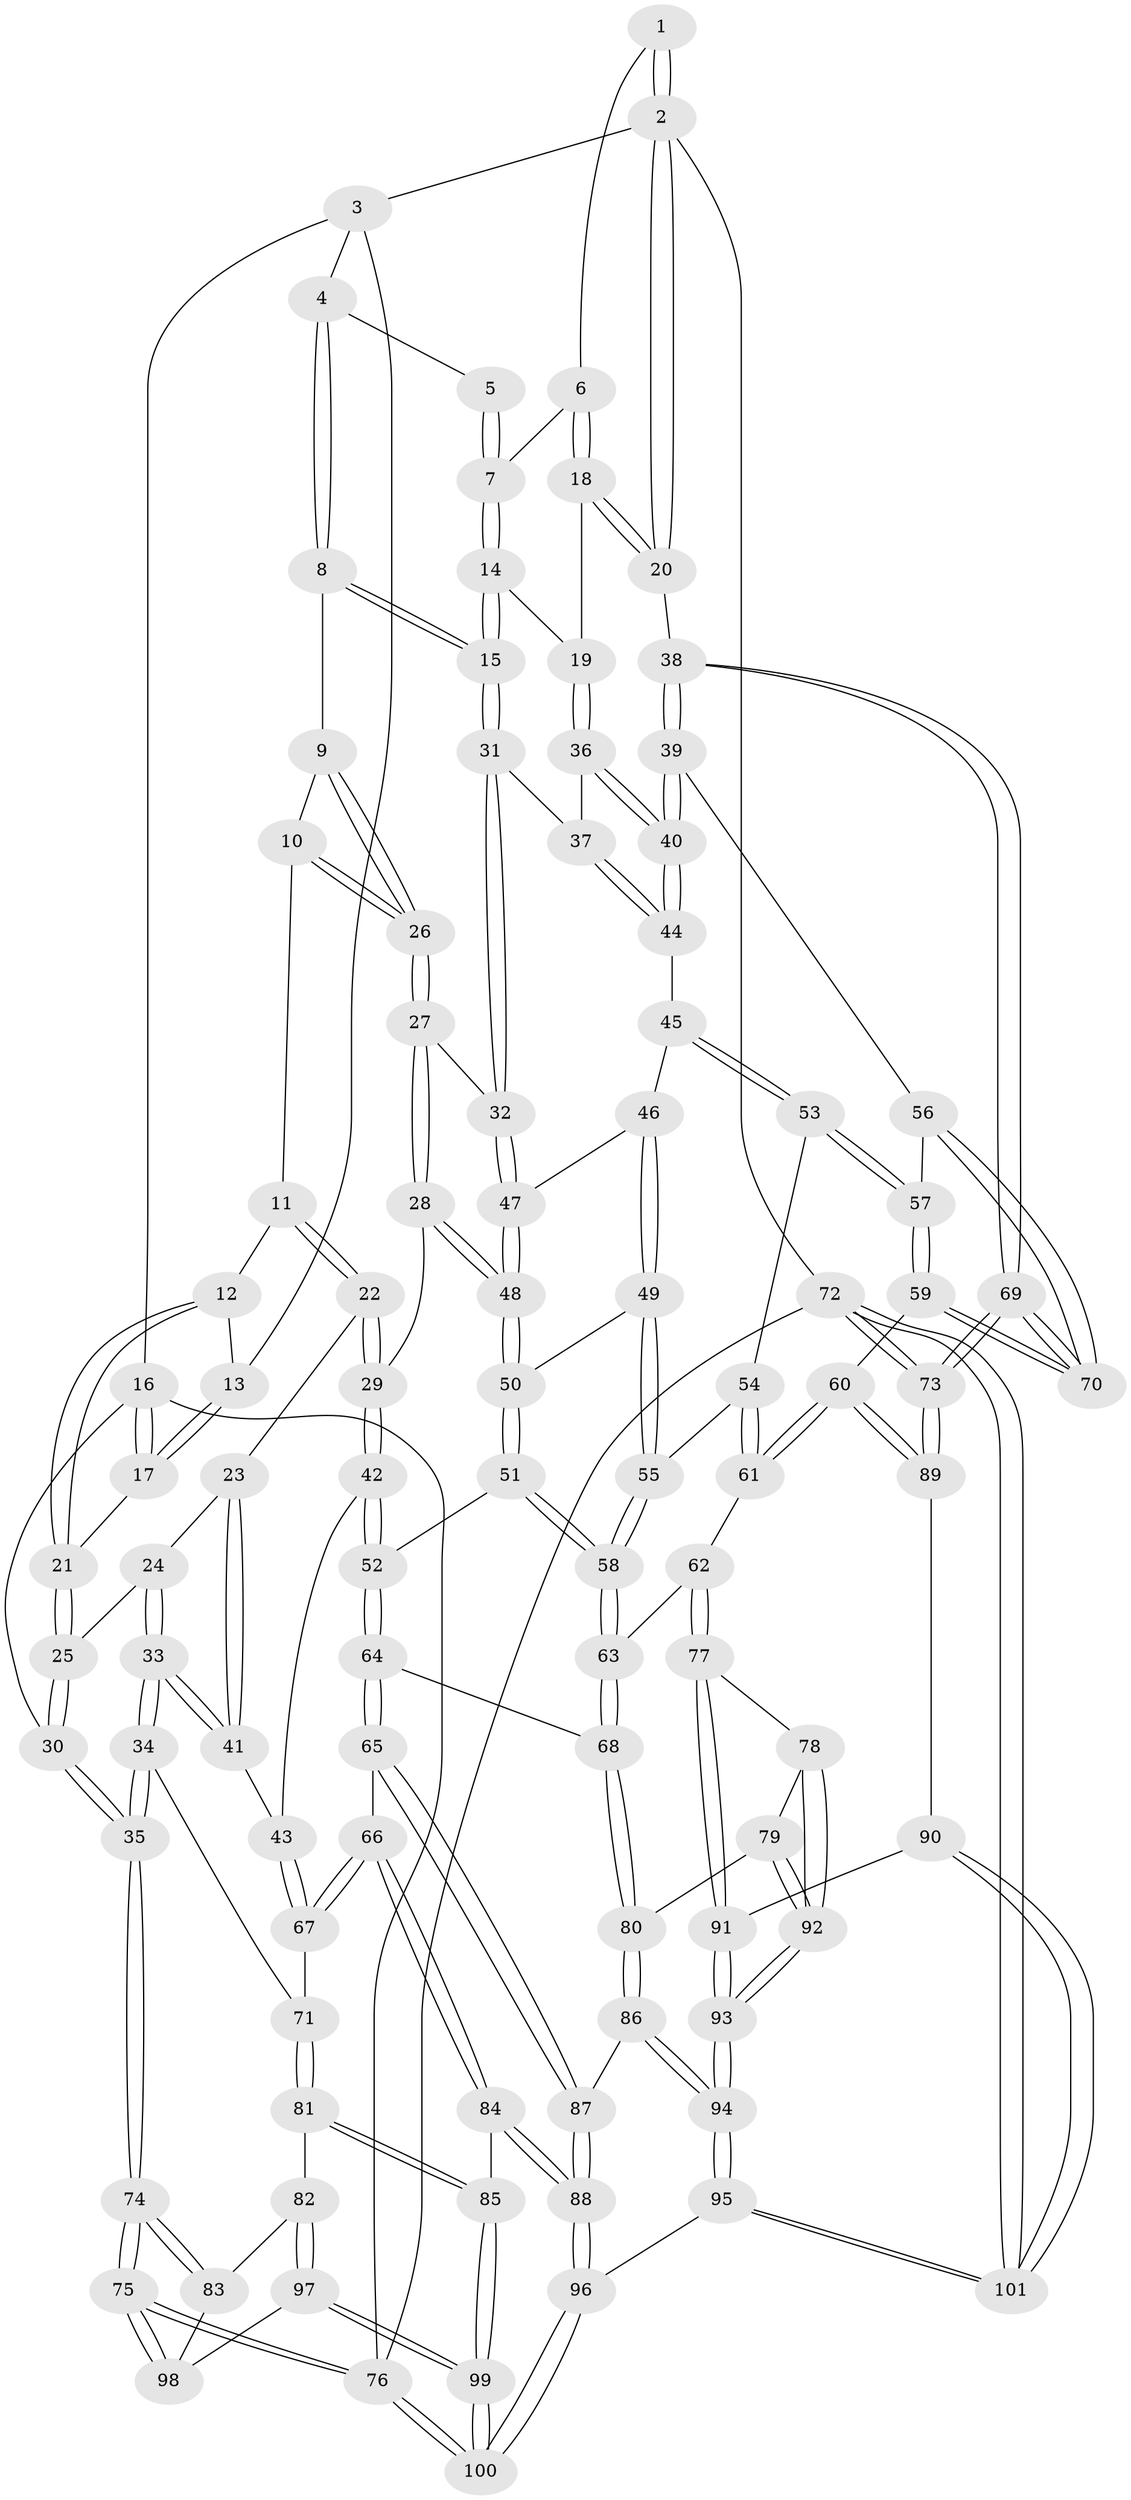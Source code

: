 // Generated by graph-tools (version 1.1) at 2025/11/02/21/25 10:11:13]
// undirected, 101 vertices, 249 edges
graph export_dot {
graph [start="1"]
  node [color=gray90,style=filled];
  1 [pos="+0.9617628734937176+0"];
  2 [pos="+1+0"];
  3 [pos="+0.27621407158271644+0"];
  4 [pos="+0.6777452424522563+0"];
  5 [pos="+0.7828631842305237+0"];
  6 [pos="+0.8962147207386199+0.12107892490700928"];
  7 [pos="+0.8180358006476184+0.10035212499442106"];
  8 [pos="+0.6225371980326075+0.11021835870493434"];
  9 [pos="+0.6204174842815326+0.1121244466560251"];
  10 [pos="+0.2955002537744621+0"];
  11 [pos="+0.2906651064876464+0"];
  12 [pos="+0.2870706329287979+0"];
  13 [pos="+0.27553584954366345+0"];
  14 [pos="+0.7882192481990928+0.19744250395460455"];
  15 [pos="+0.7641850922563321+0.20503177396577954"];
  16 [pos="+0+0.10873620931538464"];
  17 [pos="+0.036473642993456824+0.10508677309922042"];
  18 [pos="+0.9121165552231627+0.19784436647320025"];
  19 [pos="+0.8895880168666118+0.20757840898874572"];
  20 [pos="+1+0.23307136332607067"];
  21 [pos="+0.12763616791312737+0.14816870228728354"];
  22 [pos="+0.3289492333975682+0.22998076634373787"];
  23 [pos="+0.29243049438214713+0.2511515037880173"];
  24 [pos="+0.16985489470244877+0.20643810315643843"];
  25 [pos="+0.1335059639709077+0.18391761174639823"];
  26 [pos="+0.5592487273586811+0.17502665001366766"];
  27 [pos="+0.5251292503022724+0.23854663744498383"];
  28 [pos="+0.4950225881700744+0.2700785911020523"];
  29 [pos="+0.4609067045220823+0.2802763430164966"];
  30 [pos="+0+0.43684747329698603"];
  31 [pos="+0.746971136420543+0.32013214430346226"];
  32 [pos="+0.740821705854937+0.326968713734701"];
  33 [pos="+0.07571238139486229+0.5043547420425216"];
  34 [pos="+0.050413400153360544+0.5128518463840998"];
  35 [pos="+0+0.5070597042373174"];
  36 [pos="+0.8708329430483921+0.3356762122364379"];
  37 [pos="+0.8613314404963079+0.3379913827339564"];
  38 [pos="+1+0.4136184641236397"];
  39 [pos="+1+0.43768248170344903"];
  40 [pos="+1+0.4331952246926448"];
  41 [pos="+0.14115826034891377+0.48588988566999775"];
  42 [pos="+0.3941443946940084+0.5073653645016981"];
  43 [pos="+0.2778614124690521+0.5128626749358011"];
  44 [pos="+0.8235554850839233+0.4385799922682235"];
  45 [pos="+0.7828159639779332+0.46037835377233044"];
  46 [pos="+0.7388494172334219+0.3494701679190851"];
  47 [pos="+0.7375688999864831+0.3374985185780189"];
  48 [pos="+0.5889731509703962+0.38974682881985245"];
  49 [pos="+0.640564036777029+0.47403801935337964"];
  50 [pos="+0.6023715536168719+0.4575614353486085"];
  51 [pos="+0.49752007391435393+0.5375222612089644"];
  52 [pos="+0.4210511161213554+0.5292624604427953"];
  53 [pos="+0.7679924002599383+0.5137003728430852"];
  54 [pos="+0.727012548174852+0.527353270031867"];
  55 [pos="+0.7049239078573523+0.5286761797978069"];
  56 [pos="+0.8817410091855263+0.5854555908480221"];
  57 [pos="+0.877132958295917+0.5860796440840378"];
  58 [pos="+0.6082732393904551+0.6588932294714968"];
  59 [pos="+0.7841125838672095+0.7357019424330995"];
  60 [pos="+0.77806259075715+0.7394176943425662"];
  61 [pos="+0.7607049071497811+0.7287172706374776"];
  62 [pos="+0.6115206934381371+0.6803486129792047"];
  63 [pos="+0.6100772360606769+0.6795124922928379"];
  64 [pos="+0.4193485315470629+0.6693839600781526"];
  65 [pos="+0.3876082830905307+0.7246657996833336"];
  66 [pos="+0.3385718047539419+0.7299928196240113"];
  67 [pos="+0.32446317740513836+0.7203955504683109"];
  68 [pos="+0.5783007154579239+0.7053105114976926"];
  69 [pos="+1+0.9397842329342292"];
  70 [pos="+1+0.768767295383549"];
  71 [pos="+0.18592220922759453+0.7031097753270317"];
  72 [pos="+1+1"];
  73 [pos="+1+1"];
  74 [pos="+0+0.6689884924914339"];
  75 [pos="+0+1"];
  76 [pos="+0+1"];
  77 [pos="+0.6493783014257313+0.817430214966398"];
  78 [pos="+0.6415132583951149+0.816943474537518"];
  79 [pos="+0.5494957329988294+0.7738342358706677"];
  80 [pos="+0.5447030215313526+0.767122715885027"];
  81 [pos="+0.19161492512259257+0.819827914198521"];
  82 [pos="+0.16144499909989146+0.8392682340493521"];
  83 [pos="+0.01331574789579449+0.77724346750106"];
  84 [pos="+0.28755975708684706+0.8421755351994983"];
  85 [pos="+0.25639891190845804+0.8466247499952225"];
  86 [pos="+0.4672470802179279+0.8119034167164024"];
  87 [pos="+0.4551823870139455+0.8126201455723026"];
  88 [pos="+0.3864976136495372+0.911925091333911"];
  89 [pos="+0.7763092410355618+0.761612813770514"];
  90 [pos="+0.7443994875374098+0.8399373784876722"];
  91 [pos="+0.6773285376778101+0.8470013554371115"];
  92 [pos="+0.5806876437425748+0.8276739435588089"];
  93 [pos="+0.5990337325057093+0.9109163994678823"];
  94 [pos="+0.5818966850777015+0.9461195035680939"];
  95 [pos="+0.5705595846705258+1"];
  96 [pos="+0.4152968871258522+1"];
  97 [pos="+0.1431768505039791+0.880333399719385"];
  98 [pos="+0.09016220593972109+0.8978064007001996"];
  99 [pos="+0.2108880775784363+1"];
  100 [pos="+0.22579560675115778+1"];
  101 [pos="+0.8843504731062735+1"];
  1 -- 2;
  1 -- 2;
  1 -- 6;
  2 -- 3;
  2 -- 20;
  2 -- 20;
  2 -- 72;
  3 -- 4;
  3 -- 13;
  3 -- 16;
  4 -- 5;
  4 -- 8;
  4 -- 8;
  5 -- 7;
  5 -- 7;
  6 -- 7;
  6 -- 18;
  6 -- 18;
  7 -- 14;
  7 -- 14;
  8 -- 9;
  8 -- 15;
  8 -- 15;
  9 -- 10;
  9 -- 26;
  9 -- 26;
  10 -- 11;
  10 -- 26;
  10 -- 26;
  11 -- 12;
  11 -- 22;
  11 -- 22;
  12 -- 13;
  12 -- 21;
  12 -- 21;
  13 -- 17;
  13 -- 17;
  14 -- 15;
  14 -- 15;
  14 -- 19;
  15 -- 31;
  15 -- 31;
  16 -- 17;
  16 -- 17;
  16 -- 30;
  16 -- 76;
  17 -- 21;
  18 -- 19;
  18 -- 20;
  18 -- 20;
  19 -- 36;
  19 -- 36;
  20 -- 38;
  21 -- 25;
  21 -- 25;
  22 -- 23;
  22 -- 29;
  22 -- 29;
  23 -- 24;
  23 -- 41;
  23 -- 41;
  24 -- 25;
  24 -- 33;
  24 -- 33;
  25 -- 30;
  25 -- 30;
  26 -- 27;
  26 -- 27;
  27 -- 28;
  27 -- 28;
  27 -- 32;
  28 -- 29;
  28 -- 48;
  28 -- 48;
  29 -- 42;
  29 -- 42;
  30 -- 35;
  30 -- 35;
  31 -- 32;
  31 -- 32;
  31 -- 37;
  32 -- 47;
  32 -- 47;
  33 -- 34;
  33 -- 34;
  33 -- 41;
  33 -- 41;
  34 -- 35;
  34 -- 35;
  34 -- 71;
  35 -- 74;
  35 -- 74;
  36 -- 37;
  36 -- 40;
  36 -- 40;
  37 -- 44;
  37 -- 44;
  38 -- 39;
  38 -- 39;
  38 -- 69;
  38 -- 69;
  39 -- 40;
  39 -- 40;
  39 -- 56;
  40 -- 44;
  40 -- 44;
  41 -- 43;
  42 -- 43;
  42 -- 52;
  42 -- 52;
  43 -- 67;
  43 -- 67;
  44 -- 45;
  45 -- 46;
  45 -- 53;
  45 -- 53;
  46 -- 47;
  46 -- 49;
  46 -- 49;
  47 -- 48;
  47 -- 48;
  48 -- 50;
  48 -- 50;
  49 -- 50;
  49 -- 55;
  49 -- 55;
  50 -- 51;
  50 -- 51;
  51 -- 52;
  51 -- 58;
  51 -- 58;
  52 -- 64;
  52 -- 64;
  53 -- 54;
  53 -- 57;
  53 -- 57;
  54 -- 55;
  54 -- 61;
  54 -- 61;
  55 -- 58;
  55 -- 58;
  56 -- 57;
  56 -- 70;
  56 -- 70;
  57 -- 59;
  57 -- 59;
  58 -- 63;
  58 -- 63;
  59 -- 60;
  59 -- 70;
  59 -- 70;
  60 -- 61;
  60 -- 61;
  60 -- 89;
  60 -- 89;
  61 -- 62;
  62 -- 63;
  62 -- 77;
  62 -- 77;
  63 -- 68;
  63 -- 68;
  64 -- 65;
  64 -- 65;
  64 -- 68;
  65 -- 66;
  65 -- 87;
  65 -- 87;
  66 -- 67;
  66 -- 67;
  66 -- 84;
  66 -- 84;
  67 -- 71;
  68 -- 80;
  68 -- 80;
  69 -- 70;
  69 -- 70;
  69 -- 73;
  69 -- 73;
  71 -- 81;
  71 -- 81;
  72 -- 73;
  72 -- 73;
  72 -- 101;
  72 -- 101;
  72 -- 76;
  73 -- 89;
  73 -- 89;
  74 -- 75;
  74 -- 75;
  74 -- 83;
  74 -- 83;
  75 -- 76;
  75 -- 76;
  75 -- 98;
  75 -- 98;
  76 -- 100;
  76 -- 100;
  77 -- 78;
  77 -- 91;
  77 -- 91;
  78 -- 79;
  78 -- 92;
  78 -- 92;
  79 -- 80;
  79 -- 92;
  79 -- 92;
  80 -- 86;
  80 -- 86;
  81 -- 82;
  81 -- 85;
  81 -- 85;
  82 -- 83;
  82 -- 97;
  82 -- 97;
  83 -- 98;
  84 -- 85;
  84 -- 88;
  84 -- 88;
  85 -- 99;
  85 -- 99;
  86 -- 87;
  86 -- 94;
  86 -- 94;
  87 -- 88;
  87 -- 88;
  88 -- 96;
  88 -- 96;
  89 -- 90;
  90 -- 91;
  90 -- 101;
  90 -- 101;
  91 -- 93;
  91 -- 93;
  92 -- 93;
  92 -- 93;
  93 -- 94;
  93 -- 94;
  94 -- 95;
  94 -- 95;
  95 -- 96;
  95 -- 101;
  95 -- 101;
  96 -- 100;
  96 -- 100;
  97 -- 98;
  97 -- 99;
  97 -- 99;
  99 -- 100;
  99 -- 100;
}
